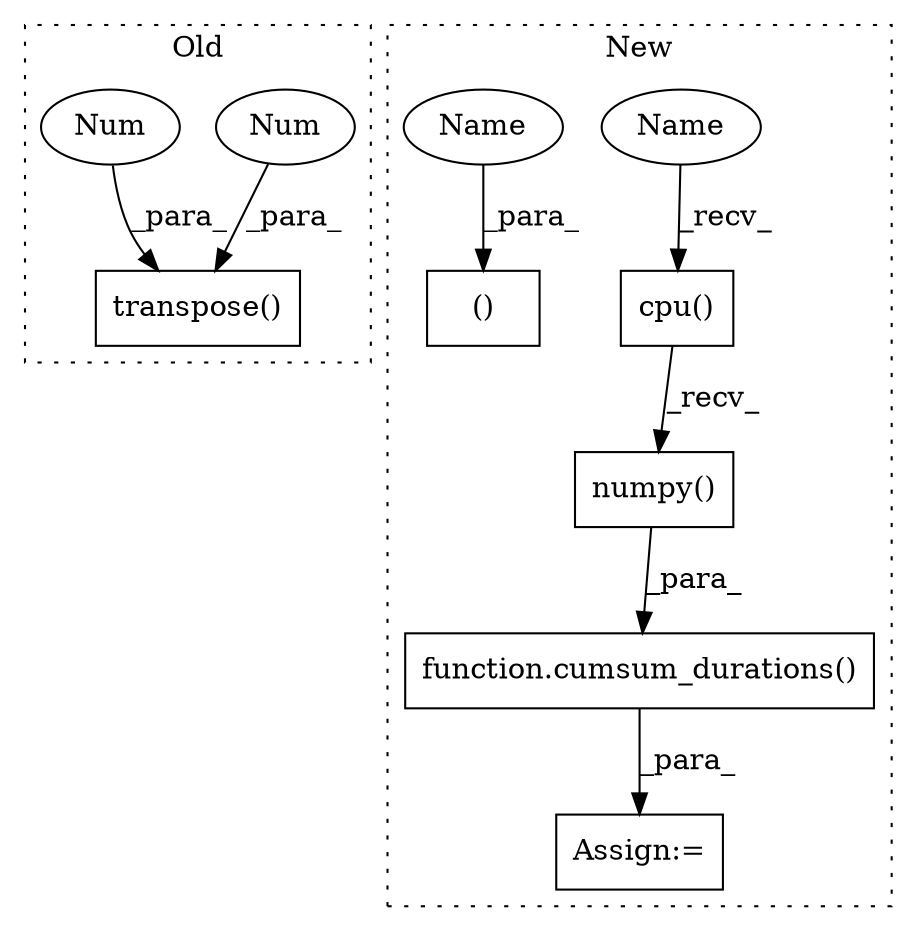 digraph G {
subgraph cluster0 {
1 [label="transpose()" a="75" s="913,1009" l="92,1" shape="box"];
3 [label="Num" a="76" s="1008" l="1" shape="ellipse"];
4 [label="Num" a="76" s="1005" l="1" shape="ellipse"];
label = "Old";
style="dotted";
}
subgraph cluster1 {
2 [label="cpu()" a="75" s="1214" l="15" shape="box"];
5 [label="numpy()" a="75" s="1214" l="23" shape="box"];
6 [label="Assign:=" a="68" s="1177" l="20" shape="box"];
7 [label="function.cumsum_durations()" a="75" s="1197,1237" l="17,1" shape="box"];
8 [label="()" a="54" s="963" l="15" shape="box"];
9 [label="Name" a="87" s="1214" l="9" shape="ellipse"];
10 [label="Name" a="87" s="965" l="9" shape="ellipse"];
label = "New";
style="dotted";
}
2 -> 5 [label="_recv_"];
3 -> 1 [label="_para_"];
4 -> 1 [label="_para_"];
5 -> 7 [label="_para_"];
7 -> 6 [label="_para_"];
9 -> 2 [label="_recv_"];
10 -> 8 [label="_para_"];
}